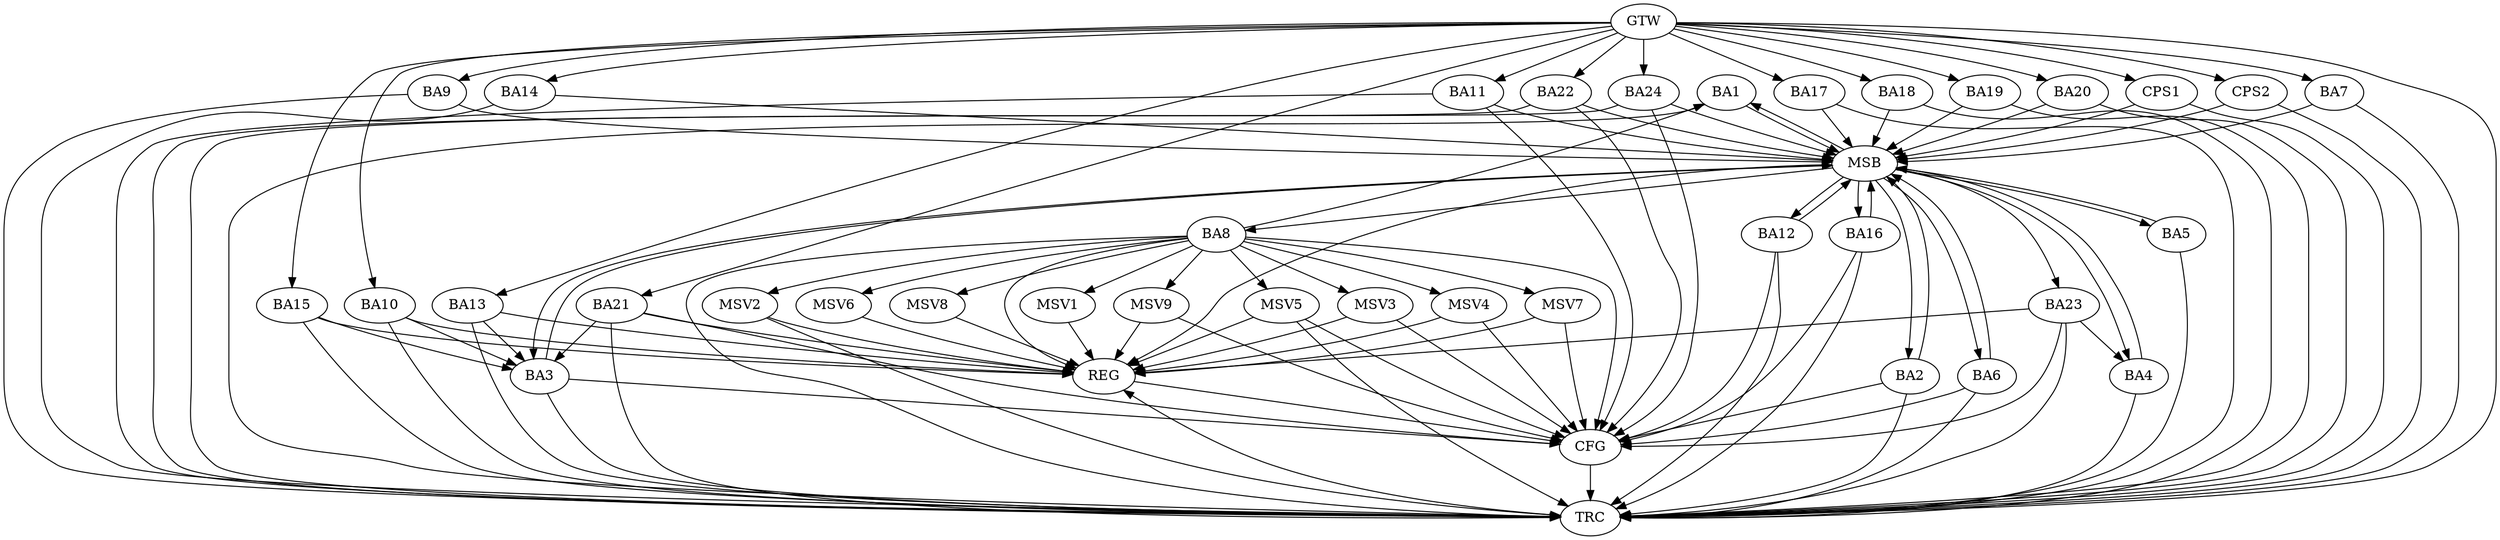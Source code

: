 strict digraph G {
  BA1 [ label="BA1" ];
  BA2 [ label="BA2" ];
  BA3 [ label="BA3" ];
  BA4 [ label="BA4" ];
  BA5 [ label="BA5" ];
  BA6 [ label="BA6" ];
  BA7 [ label="BA7" ];
  BA8 [ label="BA8" ];
  BA9 [ label="BA9" ];
  BA10 [ label="BA10" ];
  BA11 [ label="BA11" ];
  BA12 [ label="BA12" ];
  BA13 [ label="BA13" ];
  BA14 [ label="BA14" ];
  BA15 [ label="BA15" ];
  BA16 [ label="BA16" ];
  BA17 [ label="BA17" ];
  BA18 [ label="BA18" ];
  BA19 [ label="BA19" ];
  BA20 [ label="BA20" ];
  BA21 [ label="BA21" ];
  BA22 [ label="BA22" ];
  BA23 [ label="BA23" ];
  BA24 [ label="BA24" ];
  CPS1 [ label="CPS1" ];
  CPS2 [ label="CPS2" ];
  GTW [ label="GTW" ];
  REG [ label="REG" ];
  MSB [ label="MSB" ];
  CFG [ label="CFG" ];
  TRC [ label="TRC" ];
  MSV1 [ label="MSV1" ];
  MSV2 [ label="MSV2" ];
  MSV3 [ label="MSV3" ];
  MSV4 [ label="MSV4" ];
  MSV5 [ label="MSV5" ];
  MSV6 [ label="MSV6" ];
  MSV7 [ label="MSV7" ];
  MSV8 [ label="MSV8" ];
  MSV9 [ label="MSV9" ];
  BA8 -> BA1;
  BA10 -> BA3;
  BA13 -> BA3;
  BA15 -> BA3;
  BA21 -> BA3;
  BA23 -> BA4;
  GTW -> BA7;
  GTW -> BA9;
  GTW -> BA10;
  GTW -> BA11;
  GTW -> BA13;
  GTW -> BA14;
  GTW -> BA15;
  GTW -> BA17;
  GTW -> BA18;
  GTW -> BA19;
  GTW -> BA20;
  GTW -> BA21;
  GTW -> BA22;
  GTW -> BA24;
  GTW -> CPS1;
  GTW -> CPS2;
  BA8 -> REG;
  BA10 -> REG;
  BA13 -> REG;
  BA15 -> REG;
  BA21 -> REG;
  BA23 -> REG;
  BA1 -> MSB;
  MSB -> BA2;
  MSB -> REG;
  BA2 -> MSB;
  MSB -> BA1;
  BA3 -> MSB;
  BA4 -> MSB;
  MSB -> BA3;
  BA5 -> MSB;
  BA6 -> MSB;
  BA7 -> MSB;
  BA9 -> MSB;
  MSB -> BA5;
  BA11 -> MSB;
  BA12 -> MSB;
  MSB -> BA4;
  BA14 -> MSB;
  BA16 -> MSB;
  BA17 -> MSB;
  BA18 -> MSB;
  MSB -> BA8;
  BA19 -> MSB;
  MSB -> BA16;
  BA20 -> MSB;
  BA22 -> MSB;
  BA24 -> MSB;
  CPS1 -> MSB;
  MSB -> BA23;
  MSB -> BA6;
  CPS2 -> MSB;
  MSB -> BA12;
  BA11 -> CFG;
  BA24 -> CFG;
  BA8 -> CFG;
  BA22 -> CFG;
  BA23 -> CFG;
  BA2 -> CFG;
  BA12 -> CFG;
  BA16 -> CFG;
  BA21 -> CFG;
  BA3 -> CFG;
  BA6 -> CFG;
  REG -> CFG;
  BA1 -> TRC;
  BA2 -> TRC;
  BA3 -> TRC;
  BA4 -> TRC;
  BA5 -> TRC;
  BA6 -> TRC;
  BA7 -> TRC;
  BA8 -> TRC;
  BA9 -> TRC;
  BA10 -> TRC;
  BA11 -> TRC;
  BA12 -> TRC;
  BA13 -> TRC;
  BA14 -> TRC;
  BA15 -> TRC;
  BA16 -> TRC;
  BA17 -> TRC;
  BA18 -> TRC;
  BA19 -> TRC;
  BA20 -> TRC;
  BA21 -> TRC;
  BA22 -> TRC;
  BA23 -> TRC;
  BA24 -> TRC;
  CPS1 -> TRC;
  CPS2 -> TRC;
  GTW -> TRC;
  CFG -> TRC;
  TRC -> REG;
  BA8 -> MSV1;
  MSV1 -> REG;
  BA8 -> MSV2;
  BA8 -> MSV3;
  MSV2 -> REG;
  MSV2 -> TRC;
  MSV3 -> REG;
  MSV3 -> CFG;
  BA8 -> MSV4;
  MSV4 -> REG;
  MSV4 -> CFG;
  BA8 -> MSV5;
  MSV5 -> REG;
  MSV5 -> TRC;
  MSV5 -> CFG;
  BA8 -> MSV6;
  MSV6 -> REG;
  BA8 -> MSV7;
  MSV7 -> REG;
  MSV7 -> CFG;
  BA8 -> MSV8;
  BA8 -> MSV9;
  MSV8 -> REG;
  MSV9 -> REG;
  MSV9 -> CFG;
}
